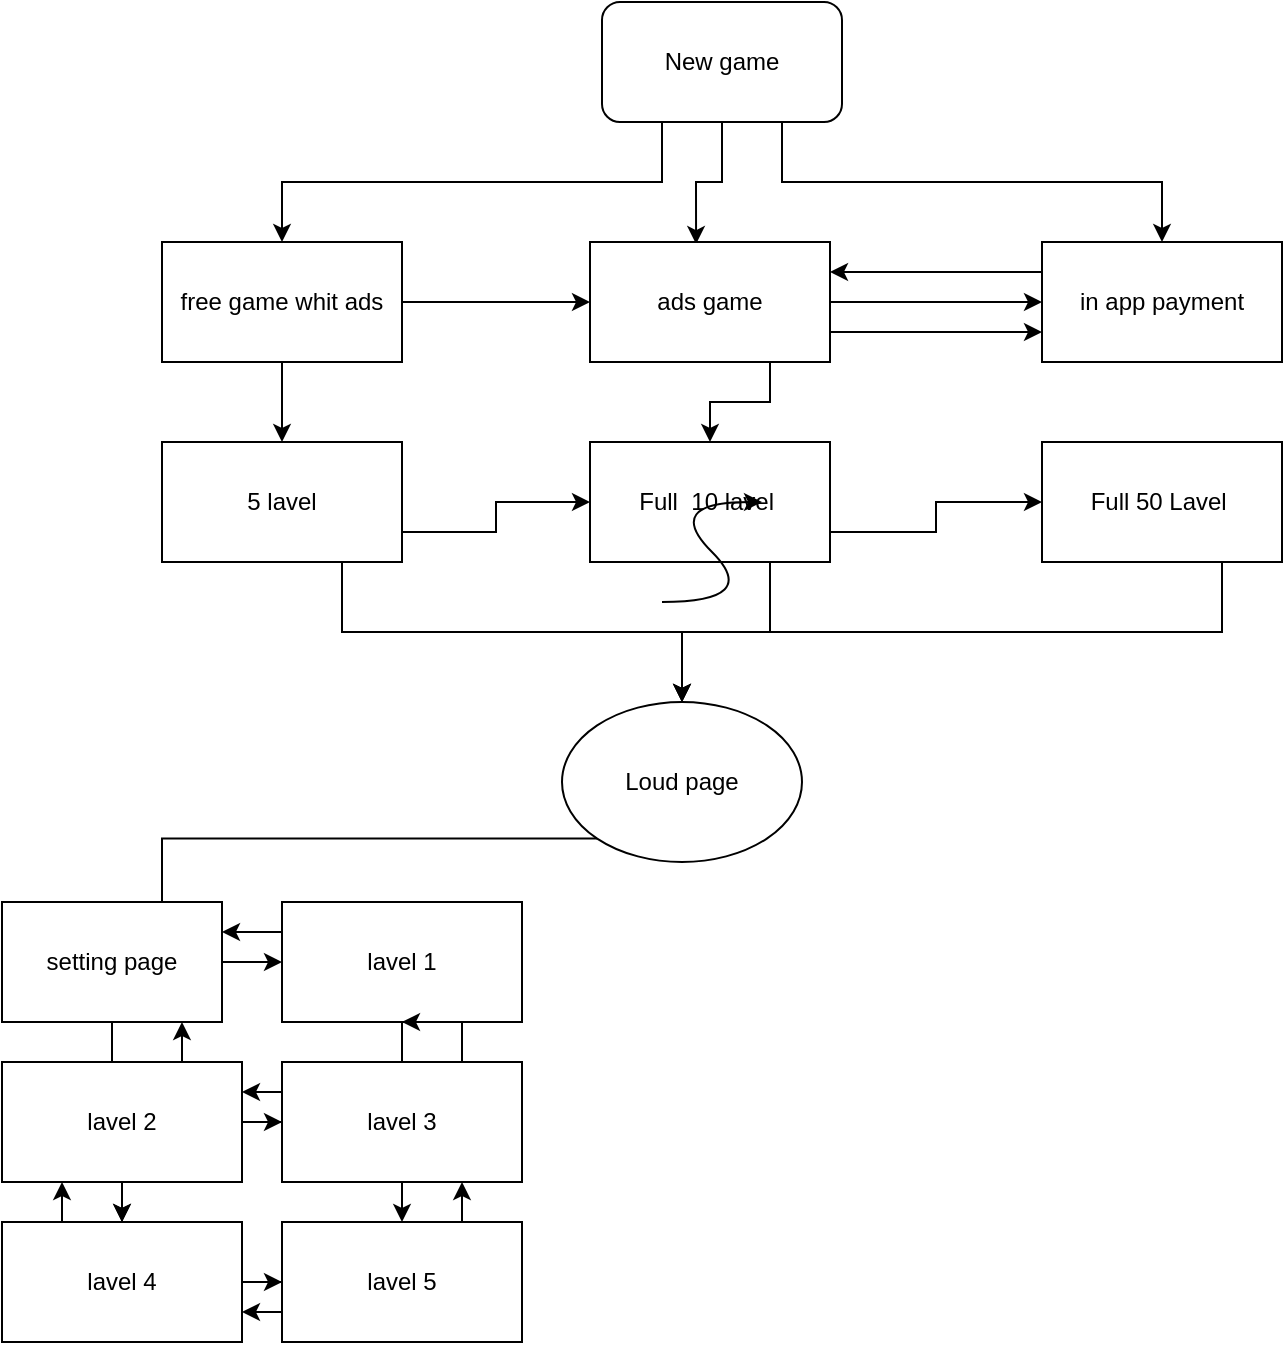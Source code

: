 <mxfile version="13.7.9" type="github">
  <diagram id="wZ3wbjTs6ZtX49v0vLhj" name="Page-1">
    <mxGraphModel dx="1422" dy="745" grid="1" gridSize="10" guides="1" tooltips="1" connect="1" arrows="1" fold="1" page="1" pageScale="1" pageWidth="827" pageHeight="1169" math="0" shadow="0">
      <root>
        <mxCell id="0" />
        <mxCell id="1" parent="0" />
        <mxCell id="BQuWt1s3lLCehnd0i9sk-7" style="edgeStyle=orthogonalEdgeStyle;rounded=0;orthogonalLoop=1;jettySize=auto;html=1;exitX=0.25;exitY=1;exitDx=0;exitDy=0;entryX=0.5;entryY=0;entryDx=0;entryDy=0;" edge="1" parent="1" source="BQuWt1s3lLCehnd0i9sk-4" target="BQuWt1s3lLCehnd0i9sk-5">
          <mxGeometry relative="1" as="geometry" />
        </mxCell>
        <mxCell id="BQuWt1s3lLCehnd0i9sk-8" style="edgeStyle=orthogonalEdgeStyle;rounded=0;orthogonalLoop=1;jettySize=auto;html=1;exitX=0.5;exitY=1;exitDx=0;exitDy=0;entryX=0.442;entryY=0.017;entryDx=0;entryDy=0;entryPerimeter=0;" edge="1" parent="1" source="BQuWt1s3lLCehnd0i9sk-4" target="BQuWt1s3lLCehnd0i9sk-6">
          <mxGeometry relative="1" as="geometry" />
        </mxCell>
        <mxCell id="BQuWt1s3lLCehnd0i9sk-10" style="edgeStyle=orthogonalEdgeStyle;rounded=0;orthogonalLoop=1;jettySize=auto;html=1;exitX=0.75;exitY=1;exitDx=0;exitDy=0;entryX=0.5;entryY=0;entryDx=0;entryDy=0;" edge="1" parent="1" source="BQuWt1s3lLCehnd0i9sk-4" target="BQuWt1s3lLCehnd0i9sk-9">
          <mxGeometry relative="1" as="geometry" />
        </mxCell>
        <mxCell id="BQuWt1s3lLCehnd0i9sk-4" value="New game" style="rounded=1;whiteSpace=wrap;html=1;" vertex="1" parent="1">
          <mxGeometry x="360" y="10" width="120" height="60" as="geometry" />
        </mxCell>
        <mxCell id="BQuWt1s3lLCehnd0i9sk-14" style="edgeStyle=orthogonalEdgeStyle;rounded=0;orthogonalLoop=1;jettySize=auto;html=1;exitX=0.5;exitY=1;exitDx=0;exitDy=0;" edge="1" parent="1" source="BQuWt1s3lLCehnd0i9sk-5" target="BQuWt1s3lLCehnd0i9sk-11">
          <mxGeometry relative="1" as="geometry" />
        </mxCell>
        <mxCell id="BQuWt1s3lLCehnd0i9sk-15" style="edgeStyle=orthogonalEdgeStyle;rounded=0;orthogonalLoop=1;jettySize=auto;html=1;exitX=1;exitY=0.5;exitDx=0;exitDy=0;entryX=0;entryY=0.5;entryDx=0;entryDy=0;" edge="1" parent="1" source="BQuWt1s3lLCehnd0i9sk-5" target="BQuWt1s3lLCehnd0i9sk-6">
          <mxGeometry relative="1" as="geometry" />
        </mxCell>
        <mxCell id="BQuWt1s3lLCehnd0i9sk-5" value="free game whit ads" style="rounded=0;whiteSpace=wrap;html=1;" vertex="1" parent="1">
          <mxGeometry x="140" y="130" width="120" height="60" as="geometry" />
        </mxCell>
        <mxCell id="BQuWt1s3lLCehnd0i9sk-16" style="edgeStyle=orthogonalEdgeStyle;rounded=0;orthogonalLoop=1;jettySize=auto;html=1;exitX=1;exitY=0.5;exitDx=0;exitDy=0;" edge="1" parent="1" source="BQuWt1s3lLCehnd0i9sk-6" target="BQuWt1s3lLCehnd0i9sk-9">
          <mxGeometry relative="1" as="geometry" />
        </mxCell>
        <mxCell id="BQuWt1s3lLCehnd0i9sk-18" style="edgeStyle=orthogonalEdgeStyle;rounded=0;orthogonalLoop=1;jettySize=auto;html=1;exitX=1;exitY=0.75;exitDx=0;exitDy=0;entryX=0;entryY=0.75;entryDx=0;entryDy=0;" edge="1" parent="1" source="BQuWt1s3lLCehnd0i9sk-6" target="BQuWt1s3lLCehnd0i9sk-9">
          <mxGeometry relative="1" as="geometry" />
        </mxCell>
        <mxCell id="BQuWt1s3lLCehnd0i9sk-21" style="edgeStyle=orthogonalEdgeStyle;rounded=0;orthogonalLoop=1;jettySize=auto;html=1;exitX=0.75;exitY=1;exitDx=0;exitDy=0;entryX=0.5;entryY=0;entryDx=0;entryDy=0;" edge="1" parent="1" source="BQuWt1s3lLCehnd0i9sk-6" target="BQuWt1s3lLCehnd0i9sk-12">
          <mxGeometry relative="1" as="geometry" />
        </mxCell>
        <mxCell id="BQuWt1s3lLCehnd0i9sk-6" value="ads game" style="rounded=0;whiteSpace=wrap;html=1;" vertex="1" parent="1">
          <mxGeometry x="354" y="130" width="120" height="60" as="geometry" />
        </mxCell>
        <mxCell id="BQuWt1s3lLCehnd0i9sk-19" style="edgeStyle=orthogonalEdgeStyle;rounded=0;orthogonalLoop=1;jettySize=auto;html=1;exitX=0;exitY=0.25;exitDx=0;exitDy=0;entryX=1;entryY=0.25;entryDx=0;entryDy=0;" edge="1" parent="1" source="BQuWt1s3lLCehnd0i9sk-9" target="BQuWt1s3lLCehnd0i9sk-6">
          <mxGeometry relative="1" as="geometry" />
        </mxCell>
        <mxCell id="BQuWt1s3lLCehnd0i9sk-9" value="in app payment" style="rounded=0;whiteSpace=wrap;html=1;" vertex="1" parent="1">
          <mxGeometry x="580" y="130" width="120" height="60" as="geometry" />
        </mxCell>
        <mxCell id="BQuWt1s3lLCehnd0i9sk-20" style="edgeStyle=orthogonalEdgeStyle;rounded=0;orthogonalLoop=1;jettySize=auto;html=1;exitX=1;exitY=0.75;exitDx=0;exitDy=0;entryX=0;entryY=0.5;entryDx=0;entryDy=0;" edge="1" parent="1" source="BQuWt1s3lLCehnd0i9sk-11" target="BQuWt1s3lLCehnd0i9sk-12">
          <mxGeometry relative="1" as="geometry" />
        </mxCell>
        <mxCell id="BQuWt1s3lLCehnd0i9sk-24" style="edgeStyle=orthogonalEdgeStyle;rounded=0;orthogonalLoop=1;jettySize=auto;html=1;exitX=0.75;exitY=1;exitDx=0;exitDy=0;" edge="1" parent="1" source="BQuWt1s3lLCehnd0i9sk-11" target="BQuWt1s3lLCehnd0i9sk-23">
          <mxGeometry relative="1" as="geometry" />
        </mxCell>
        <mxCell id="BQuWt1s3lLCehnd0i9sk-11" value="5 lavel" style="rounded=0;whiteSpace=wrap;html=1;" vertex="1" parent="1">
          <mxGeometry x="140" y="230" width="120" height="60" as="geometry" />
        </mxCell>
        <mxCell id="BQuWt1s3lLCehnd0i9sk-22" style="edgeStyle=orthogonalEdgeStyle;rounded=0;orthogonalLoop=1;jettySize=auto;html=1;exitX=1;exitY=0.75;exitDx=0;exitDy=0;entryX=0;entryY=0.5;entryDx=0;entryDy=0;" edge="1" parent="1" source="BQuWt1s3lLCehnd0i9sk-12" target="BQuWt1s3lLCehnd0i9sk-13">
          <mxGeometry relative="1" as="geometry" />
        </mxCell>
        <mxCell id="BQuWt1s3lLCehnd0i9sk-25" style="edgeStyle=orthogonalEdgeStyle;rounded=0;orthogonalLoop=1;jettySize=auto;html=1;exitX=0.75;exitY=1;exitDx=0;exitDy=0;entryX=0.5;entryY=0;entryDx=0;entryDy=0;" edge="1" parent="1" source="BQuWt1s3lLCehnd0i9sk-12" target="BQuWt1s3lLCehnd0i9sk-23">
          <mxGeometry relative="1" as="geometry" />
        </mxCell>
        <mxCell id="BQuWt1s3lLCehnd0i9sk-12" value="Full&amp;nbsp; 10 lavel&amp;nbsp;" style="rounded=0;whiteSpace=wrap;html=1;" vertex="1" parent="1">
          <mxGeometry x="354" y="230" width="120" height="60" as="geometry" />
        </mxCell>
        <mxCell id="BQuWt1s3lLCehnd0i9sk-26" style="edgeStyle=orthogonalEdgeStyle;rounded=0;orthogonalLoop=1;jettySize=auto;html=1;exitX=0.75;exitY=1;exitDx=0;exitDy=0;entryX=0.5;entryY=0;entryDx=0;entryDy=0;" edge="1" parent="1" source="BQuWt1s3lLCehnd0i9sk-13" target="BQuWt1s3lLCehnd0i9sk-23">
          <mxGeometry relative="1" as="geometry" />
        </mxCell>
        <mxCell id="BQuWt1s3lLCehnd0i9sk-13" value="Full 50 Lavel&amp;nbsp;" style="rounded=0;whiteSpace=wrap;html=1;" vertex="1" parent="1">
          <mxGeometry x="580" y="230" width="120" height="60" as="geometry" />
        </mxCell>
        <mxCell id="BQuWt1s3lLCehnd0i9sk-28" style="edgeStyle=orthogonalEdgeStyle;rounded=0;orthogonalLoop=1;jettySize=auto;html=1;exitX=0;exitY=1;exitDx=0;exitDy=0;entryX=0.5;entryY=0;entryDx=0;entryDy=0;" edge="1" parent="1" source="BQuWt1s3lLCehnd0i9sk-23" target="BQuWt1s3lLCehnd0i9sk-27">
          <mxGeometry relative="1" as="geometry">
            <mxPoint x="140" y="428" as="targetPoint" />
            <Array as="points">
              <mxPoint x="140" y="428" />
              <mxPoint x="140" y="500" />
            </Array>
          </mxGeometry>
        </mxCell>
        <mxCell id="BQuWt1s3lLCehnd0i9sk-23" value="Loud page" style="ellipse;whiteSpace=wrap;html=1;" vertex="1" parent="1">
          <mxGeometry x="340" y="360" width="120" height="80" as="geometry" />
        </mxCell>
        <mxCell id="BQuWt1s3lLCehnd0i9sk-34" value="" style="edgeStyle=orthogonalEdgeStyle;rounded=0;orthogonalLoop=1;jettySize=auto;html=1;" edge="1" parent="1" source="BQuWt1s3lLCehnd0i9sk-27" target="BQuWt1s3lLCehnd0i9sk-29">
          <mxGeometry relative="1" as="geometry" />
        </mxCell>
        <mxCell id="BQuWt1s3lLCehnd0i9sk-39" value="" style="edgeStyle=orthogonalEdgeStyle;rounded=0;orthogonalLoop=1;jettySize=auto;html=1;" edge="1" parent="1" source="BQuWt1s3lLCehnd0i9sk-27" target="BQuWt1s3lLCehnd0i9sk-32">
          <mxGeometry relative="1" as="geometry" />
        </mxCell>
        <mxCell id="BQuWt1s3lLCehnd0i9sk-27" value="setting page" style="rounded=0;whiteSpace=wrap;html=1;" vertex="1" parent="1">
          <mxGeometry x="60" y="460" width="110" height="60" as="geometry" />
        </mxCell>
        <mxCell id="BQuWt1s3lLCehnd0i9sk-35" value="" style="edgeStyle=orthogonalEdgeStyle;rounded=0;orthogonalLoop=1;jettySize=auto;html=1;" edge="1" parent="1" source="BQuWt1s3lLCehnd0i9sk-29" target="BQuWt1s3lLCehnd0i9sk-33">
          <mxGeometry relative="1" as="geometry" />
        </mxCell>
        <mxCell id="BQuWt1s3lLCehnd0i9sk-46" style="edgeStyle=orthogonalEdgeStyle;rounded=0;orthogonalLoop=1;jettySize=auto;html=1;exitX=0;exitY=0.25;exitDx=0;exitDy=0;entryX=1;entryY=0.25;entryDx=0;entryDy=0;" edge="1" parent="1" source="BQuWt1s3lLCehnd0i9sk-29" target="BQuWt1s3lLCehnd0i9sk-27">
          <mxGeometry relative="1" as="geometry" />
        </mxCell>
        <mxCell id="BQuWt1s3lLCehnd0i9sk-29" value="lavel 1" style="rounded=0;whiteSpace=wrap;html=1;" vertex="1" parent="1">
          <mxGeometry x="200" y="460" width="120" height="60" as="geometry" />
        </mxCell>
        <mxCell id="BQuWt1s3lLCehnd0i9sk-36" value="" style="edgeStyle=orthogonalEdgeStyle;rounded=0;orthogonalLoop=1;jettySize=auto;html=1;" edge="1" parent="1" source="BQuWt1s3lLCehnd0i9sk-30" target="BQuWt1s3lLCehnd0i9sk-31">
          <mxGeometry relative="1" as="geometry" />
        </mxCell>
        <mxCell id="BQuWt1s3lLCehnd0i9sk-38" value="" style="edgeStyle=orthogonalEdgeStyle;rounded=0;orthogonalLoop=1;jettySize=auto;html=1;" edge="1" parent="1" source="BQuWt1s3lLCehnd0i9sk-30" target="BQuWt1s3lLCehnd0i9sk-32">
          <mxGeometry relative="1" as="geometry" />
        </mxCell>
        <mxCell id="BQuWt1s3lLCehnd0i9sk-42" style="edgeStyle=orthogonalEdgeStyle;rounded=0;orthogonalLoop=1;jettySize=auto;html=1;exitX=0.75;exitY=0;exitDx=0;exitDy=0;entryX=0.818;entryY=1;entryDx=0;entryDy=0;entryPerimeter=0;" edge="1" parent="1" source="BQuWt1s3lLCehnd0i9sk-30" target="BQuWt1s3lLCehnd0i9sk-27">
          <mxGeometry relative="1" as="geometry" />
        </mxCell>
        <mxCell id="BQuWt1s3lLCehnd0i9sk-30" value="lavel 2" style="rounded=0;whiteSpace=wrap;html=1;" vertex="1" parent="1">
          <mxGeometry x="60" y="540" width="120" height="60" as="geometry" />
        </mxCell>
        <mxCell id="BQuWt1s3lLCehnd0i9sk-40" style="edgeStyle=orthogonalEdgeStyle;rounded=0;orthogonalLoop=1;jettySize=auto;html=1;exitX=0;exitY=0.25;exitDx=0;exitDy=0;entryX=1;entryY=0.25;entryDx=0;entryDy=0;" edge="1" parent="1" source="BQuWt1s3lLCehnd0i9sk-31" target="BQuWt1s3lLCehnd0i9sk-30">
          <mxGeometry relative="1" as="geometry" />
        </mxCell>
        <mxCell id="BQuWt1s3lLCehnd0i9sk-41" style="edgeStyle=orthogonalEdgeStyle;rounded=0;orthogonalLoop=1;jettySize=auto;html=1;exitX=0.75;exitY=0;exitDx=0;exitDy=0;" edge="1" parent="1" source="BQuWt1s3lLCehnd0i9sk-31" target="BQuWt1s3lLCehnd0i9sk-29">
          <mxGeometry relative="1" as="geometry" />
        </mxCell>
        <mxCell id="BQuWt1s3lLCehnd0i9sk-31" value="lavel 3" style="rounded=0;whiteSpace=wrap;html=1;" vertex="1" parent="1">
          <mxGeometry x="200" y="540" width="120" height="60" as="geometry" />
        </mxCell>
        <mxCell id="BQuWt1s3lLCehnd0i9sk-37" value="" style="edgeStyle=orthogonalEdgeStyle;rounded=0;orthogonalLoop=1;jettySize=auto;html=1;" edge="1" parent="1" source="BQuWt1s3lLCehnd0i9sk-32" target="BQuWt1s3lLCehnd0i9sk-33">
          <mxGeometry relative="1" as="geometry" />
        </mxCell>
        <mxCell id="BQuWt1s3lLCehnd0i9sk-43" style="edgeStyle=orthogonalEdgeStyle;rounded=0;orthogonalLoop=1;jettySize=auto;html=1;exitX=0.25;exitY=0;exitDx=0;exitDy=0;entryX=0.25;entryY=1;entryDx=0;entryDy=0;" edge="1" parent="1" source="BQuWt1s3lLCehnd0i9sk-32" target="BQuWt1s3lLCehnd0i9sk-30">
          <mxGeometry relative="1" as="geometry" />
        </mxCell>
        <mxCell id="BQuWt1s3lLCehnd0i9sk-32" value="lavel 4" style="rounded=0;whiteSpace=wrap;html=1;" vertex="1" parent="1">
          <mxGeometry x="60" y="620" width="120" height="60" as="geometry" />
        </mxCell>
        <mxCell id="BQuWt1s3lLCehnd0i9sk-44" style="edgeStyle=orthogonalEdgeStyle;rounded=0;orthogonalLoop=1;jettySize=auto;html=1;exitX=0.75;exitY=0;exitDx=0;exitDy=0;entryX=0.75;entryY=1;entryDx=0;entryDy=0;" edge="1" parent="1" source="BQuWt1s3lLCehnd0i9sk-33" target="BQuWt1s3lLCehnd0i9sk-31">
          <mxGeometry relative="1" as="geometry" />
        </mxCell>
        <mxCell id="BQuWt1s3lLCehnd0i9sk-45" style="edgeStyle=orthogonalEdgeStyle;rounded=0;orthogonalLoop=1;jettySize=auto;html=1;exitX=0;exitY=0.75;exitDx=0;exitDy=0;entryX=1;entryY=0.75;entryDx=0;entryDy=0;" edge="1" parent="1" source="BQuWt1s3lLCehnd0i9sk-33" target="BQuWt1s3lLCehnd0i9sk-32">
          <mxGeometry relative="1" as="geometry" />
        </mxCell>
        <mxCell id="BQuWt1s3lLCehnd0i9sk-33" value="lavel 5" style="rounded=0;whiteSpace=wrap;html=1;" vertex="1" parent="1">
          <mxGeometry x="200" y="620" width="120" height="60" as="geometry" />
        </mxCell>
        <mxCell id="BQuWt1s3lLCehnd0i9sk-47" value="" style="curved=1;endArrow=classic;html=1;" edge="1" parent="1">
          <mxGeometry width="50" height="50" relative="1" as="geometry">
            <mxPoint x="390" y="310" as="sourcePoint" />
            <mxPoint x="440" y="260" as="targetPoint" />
            <Array as="points">
              <mxPoint x="440" y="310" />
              <mxPoint x="390" y="260" />
            </Array>
          </mxGeometry>
        </mxCell>
      </root>
    </mxGraphModel>
  </diagram>
</mxfile>
